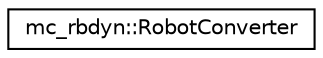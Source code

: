 digraph "Graphical Class Hierarchy"
{
 // INTERACTIVE_SVG=YES
 // LATEX_PDF_SIZE
  edge [fontname="Helvetica",fontsize="10",labelfontname="Helvetica",labelfontsize="10"];
  node [fontname="Helvetica",fontsize="10",shape=record];
  rankdir="LR";
  Node0 [label="mc_rbdyn::RobotConverter",height=0.2,width=0.4,color="black", fillcolor="white", style="filled",URL="$structmc__rbdyn_1_1RobotConverter.html",tooltip="Copies all common properties from one robot to another encoders, sensors, etc)"];
}
